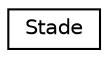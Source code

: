 digraph "Graphical Class Hierarchy"
{
  edge [fontname="Helvetica",fontsize="10",labelfontname="Helvetica",labelfontsize="10"];
  node [fontname="Helvetica",fontsize="10",shape=record];
  rankdir="LR";
  Node1 [label="Stade",height=0.2,width=0.4,color="black", fillcolor="white", style="filled",URL="$class_stade.html"];
}
